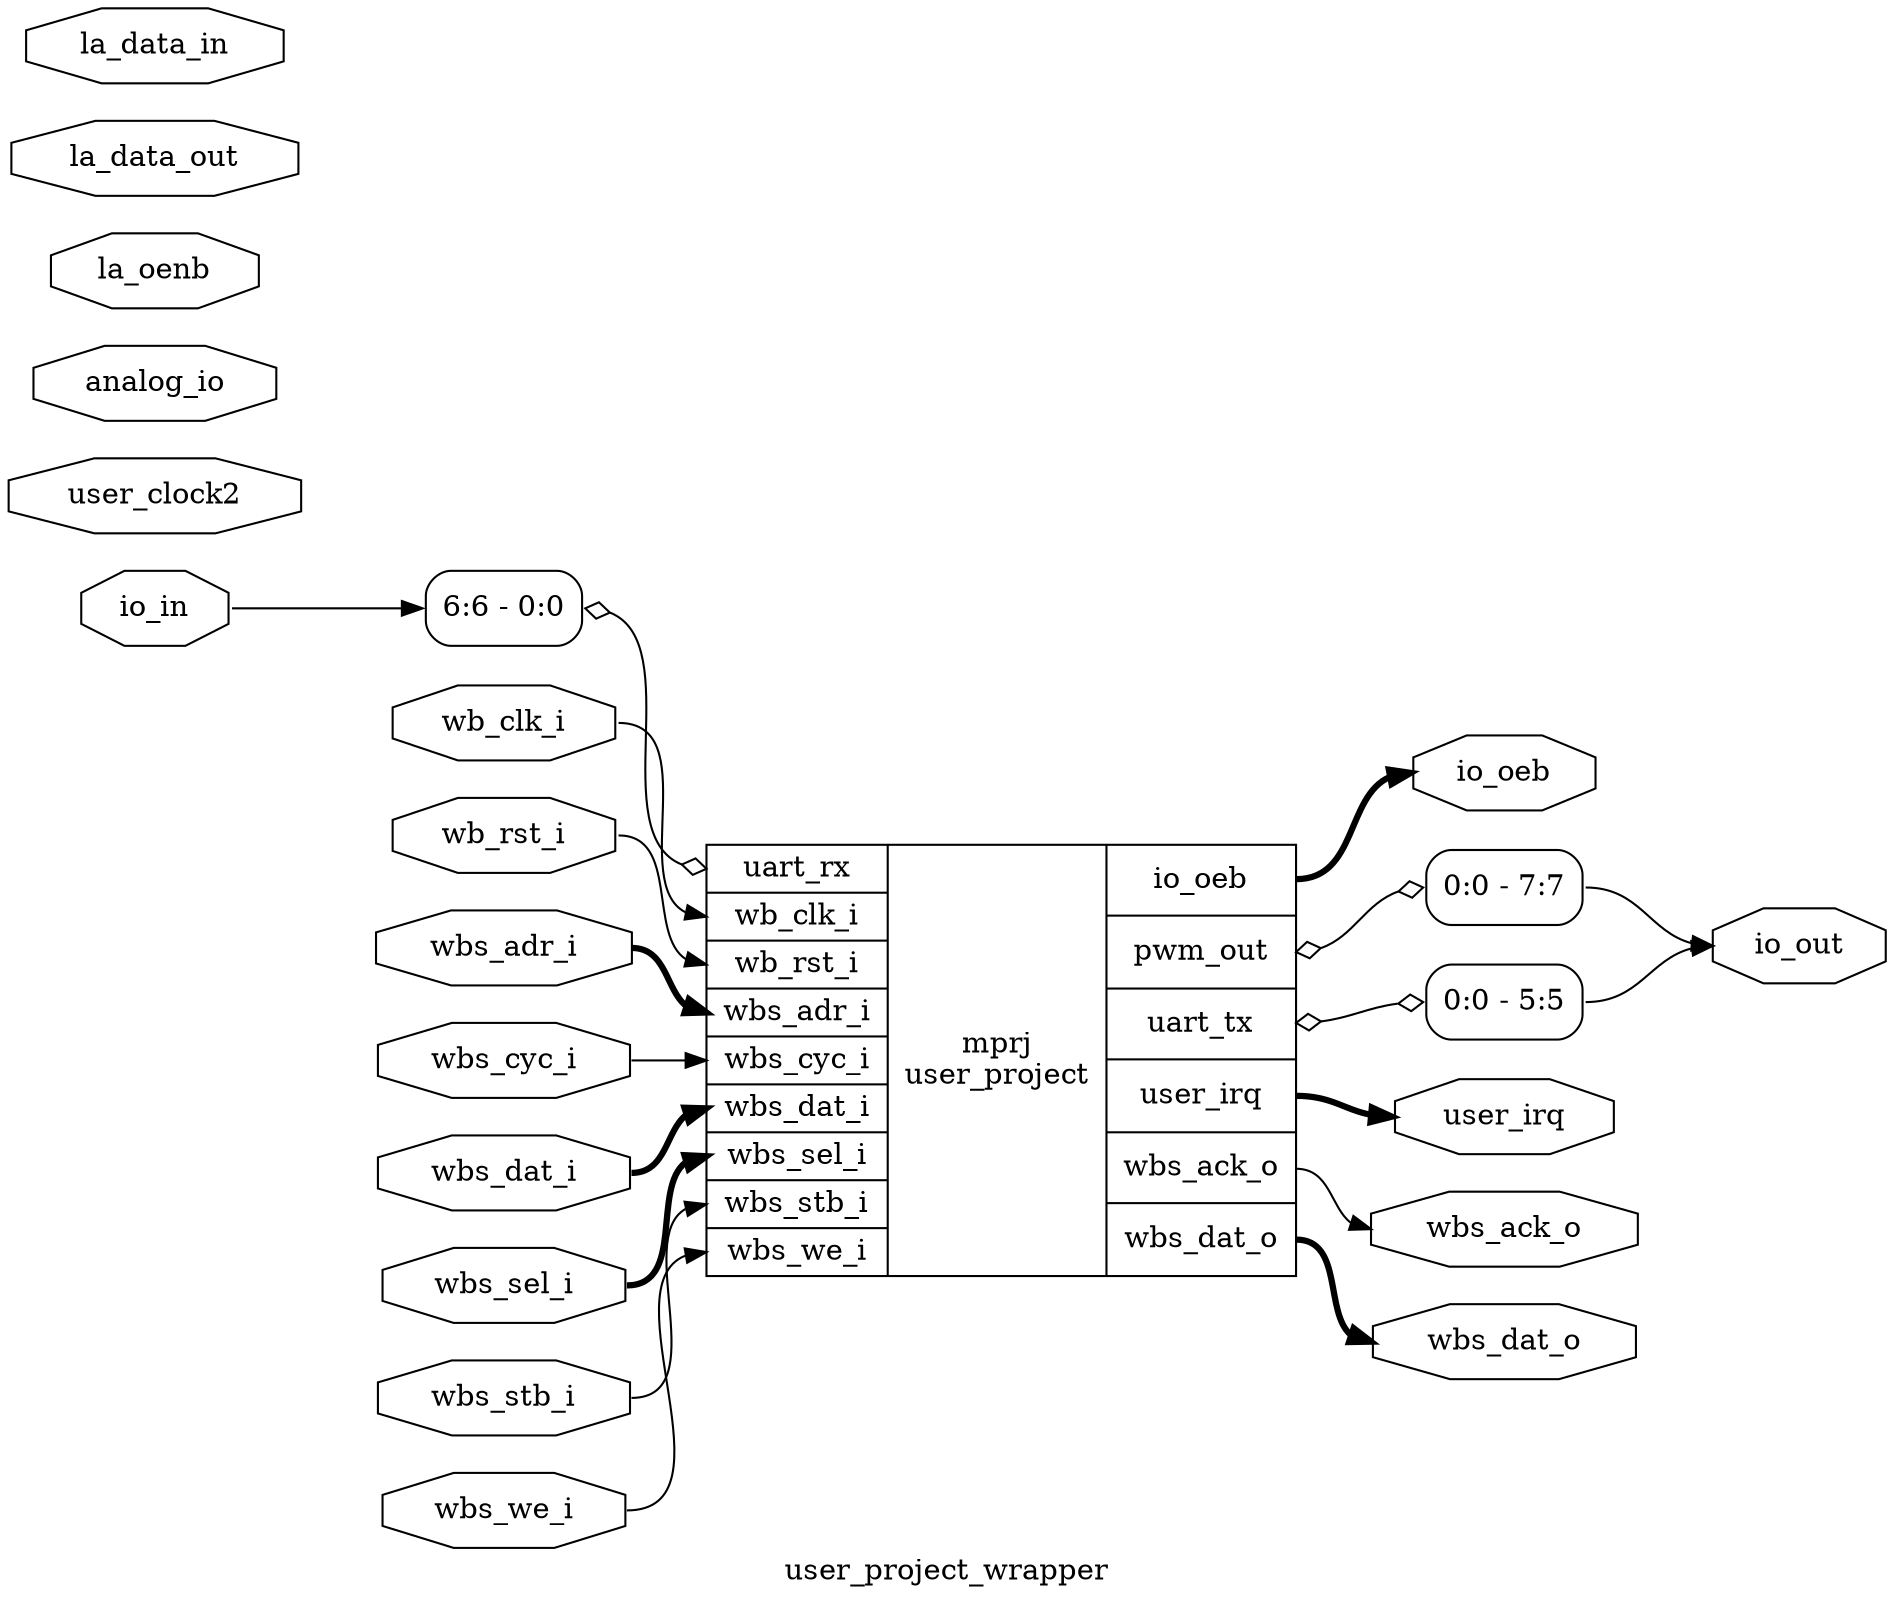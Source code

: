 digraph "user_project_wrapper" {
label="user_project_wrapper";
rankdir="LR";
remincross=true;
n1 [ shape=octagon, label="user_irq", color="black", fontcolor="black"];
n2 [ shape=octagon, label="user_clock2", color="black", fontcolor="black"];
n3 [ shape=octagon, label="analog_io", color="black", fontcolor="black"];
n4 [ shape=octagon, label="io_oeb", color="black", fontcolor="black"];
n5 [ shape=octagon, label="io_out", color="black", fontcolor="black"];
n6 [ shape=octagon, label="io_in", color="black", fontcolor="black"];
n7 [ shape=octagon, label="la_oenb", color="black", fontcolor="black"];
n8 [ shape=octagon, label="la_data_out", color="black", fontcolor="black"];
n9 [ shape=octagon, label="la_data_in", color="black", fontcolor="black"];
n10 [ shape=octagon, label="wbs_dat_o", color="black", fontcolor="black"];
n11 [ shape=octagon, label="wbs_ack_o", color="black", fontcolor="black"];
n12 [ shape=octagon, label="wbs_adr_i", color="black", fontcolor="black"];
n13 [ shape=octagon, label="wbs_dat_i", color="black", fontcolor="black"];
n14 [ shape=octagon, label="wbs_sel_i", color="black", fontcolor="black"];
n15 [ shape=octagon, label="wbs_we_i", color="black", fontcolor="black"];
n16 [ shape=octagon, label="wbs_cyc_i", color="black", fontcolor="black"];
n17 [ shape=octagon, label="wbs_stb_i", color="black", fontcolor="black"];
n18 [ shape=octagon, label="wb_rst_i", color="black", fontcolor="black"];
n19 [ shape=octagon, label="wb_clk_i", color="black", fontcolor="black"];
c23 [ shape=record, label="{{<p20> uart_rx|<p19> wb_clk_i|<p18> wb_rst_i|<p12> wbs_adr_i|<p16> wbs_cyc_i|<p13> wbs_dat_i|<p14> wbs_sel_i|<p17> wbs_stb_i|<p15> wbs_we_i}|mprj\nuser_project|{<p4> io_oeb|<p21> pwm_out|<p22> uart_tx|<p1> user_irq|<p11> wbs_ack_o|<p10> wbs_dat_o}}",  ];
x0 [ shape=record, style=rounded, label="<s0> 0:0 - 7:7 ", color="black", fontcolor="black" ];
c23:p21:e -> x0:w [arrowhead=odiamond, arrowtail=odiamond, dir=both, color="black", fontcolor="black", label=""];
x1 [ shape=record, style=rounded, label="<s0> 0:0 - 5:5 ", color="black", fontcolor="black" ];
c23:p22:e -> x1:w [arrowhead=odiamond, arrowtail=odiamond, dir=both, color="black", fontcolor="black", label=""];
x2 [ shape=record, style=rounded, label="<s0> 6:6 - 0:0 ", color="black", fontcolor="black" ];
x2:e -> c23:p20:w [arrowhead=odiamond, arrowtail=odiamond, dir=both, color="black", fontcolor="black", label=""];
c23:p1:e -> n1:w [color="black", fontcolor="black", style="setlinewidth(3)", label=""];
c23:p10:e -> n10:w [color="black", fontcolor="black", style="setlinewidth(3)", label=""];
c23:p11:e -> n11:w [color="black", fontcolor="black", label=""];
n12:e -> c23:p12:w [color="black", fontcolor="black", style="setlinewidth(3)", label=""];
n13:e -> c23:p13:w [color="black", fontcolor="black", style="setlinewidth(3)", label=""];
n14:e -> c23:p14:w [color="black", fontcolor="black", style="setlinewidth(3)", label=""];
n15:e -> c23:p15:w [color="black", fontcolor="black", label=""];
n16:e -> c23:p16:w [color="black", fontcolor="black", label=""];
n17:e -> c23:p17:w [color="black", fontcolor="black", label=""];
n18:e -> c23:p18:w [color="black", fontcolor="black", label=""];
n19:e -> c23:p19:w [color="black", fontcolor="black", label=""];
c23:p4:e -> n4:w [color="black", fontcolor="black", style="setlinewidth(3)", label=""];
x0:s0:e -> n5:w [color="black", fontcolor="black", label=""];
x1:s0:e -> n5:w [color="black", fontcolor="black", label=""];
n6:e -> x2:s0:w [color="black", fontcolor="black", label=""];
}

